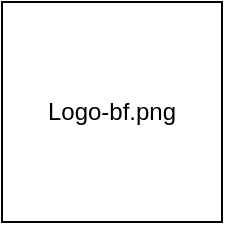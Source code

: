 <mxfile version="24.5.2" type="github">
  <diagram name="Página-1" id="jn-ORNVtszZKULnNqTWj">
    <mxGraphModel dx="880" dy="460" grid="1" gridSize="10" guides="1" tooltips="1" connect="1" arrows="1" fold="1" page="1" pageScale="1" pageWidth="827" pageHeight="1169" math="0" shadow="0">
      <root>
        <mxCell id="0" />
        <mxCell id="1" parent="0" />
        <mxCell id="xEo-t-RTd0jmAk8r5aBL-1" value="Logo-bf.png" style="whiteSpace=wrap;html=1;aspect=fixed;" vertex="1" parent="1">
          <mxGeometry x="70" y="40" width="110" height="110" as="geometry" />
        </mxCell>
      </root>
    </mxGraphModel>
  </diagram>
</mxfile>
